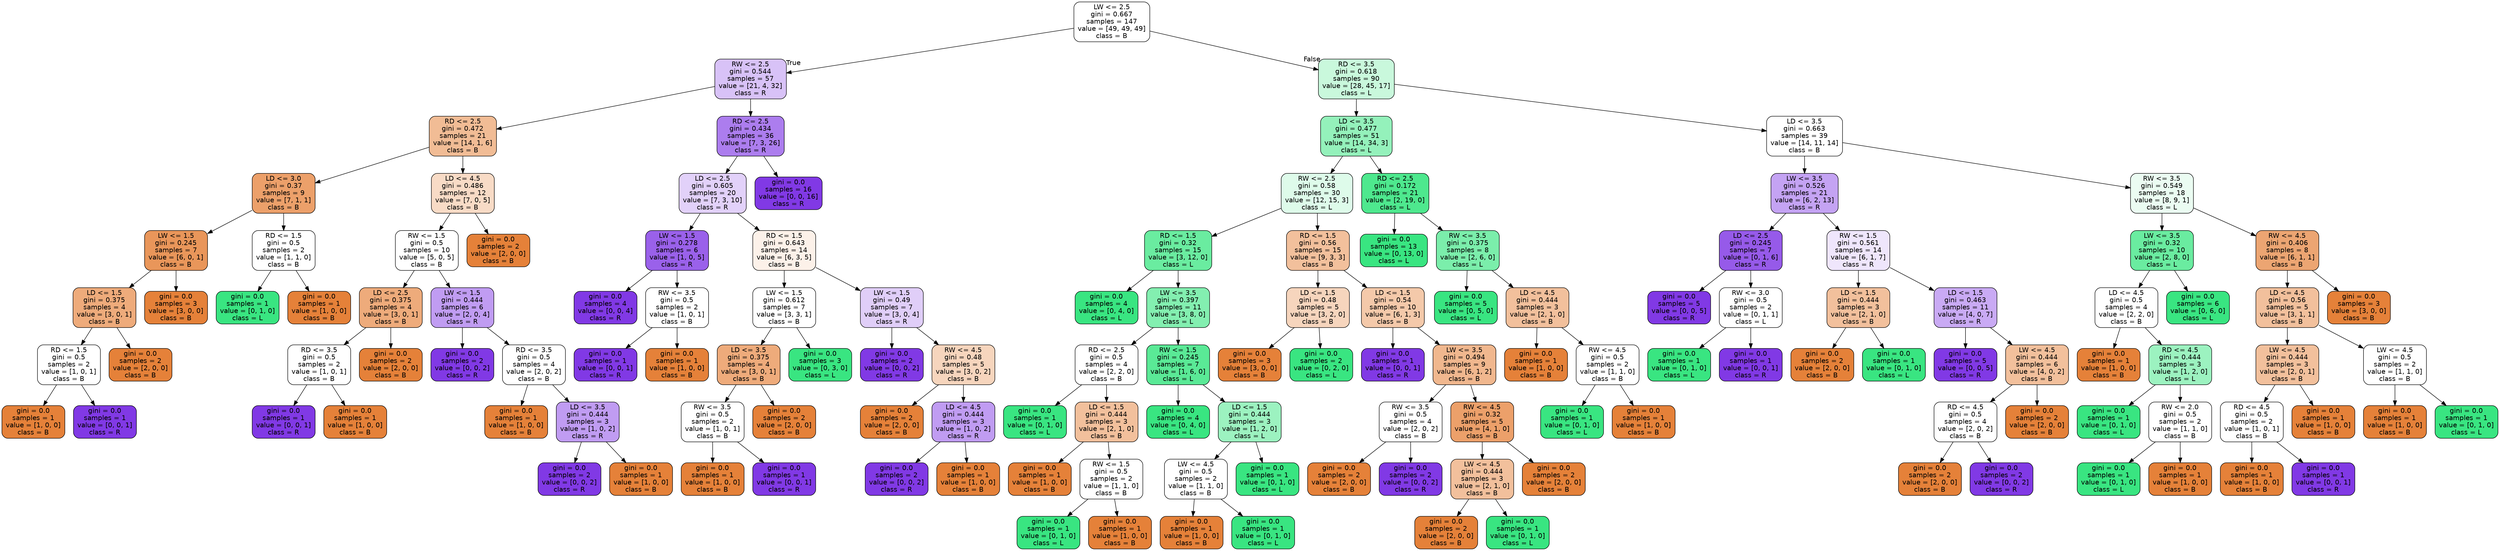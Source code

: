 digraph Tree {
node [shape=box, style="filled, rounded", color="black", fontname=helvetica] ;
edge [fontname=helvetica] ;
0 [label="LW <= 2.5\ngini = 0.667\nsamples = 147\nvalue = [49, 49, 49]\nclass = B", fillcolor="#ffffff"] ;
1 [label="RW <= 2.5\ngini = 0.544\nsamples = 57\nvalue = [21, 4, 32]\nclass = R", fillcolor="#d8c2f7"] ;
0 -> 1 [labeldistance=2.5, labelangle=45, headlabel="True"] ;
2 [label="RD <= 2.5\ngini = 0.472\nsamples = 21\nvalue = [14, 1, 6]\nclass = B", fillcolor="#f1bc95"] ;
1 -> 2 ;
3 [label="LD <= 3.0\ngini = 0.37\nsamples = 9\nvalue = [7, 1, 1]\nclass = B", fillcolor="#eca06a"] ;
2 -> 3 ;
4 [label="LW <= 1.5\ngini = 0.245\nsamples = 7\nvalue = [6, 0, 1]\nclass = B", fillcolor="#e9965a"] ;
3 -> 4 ;
5 [label="LD <= 1.5\ngini = 0.375\nsamples = 4\nvalue = [3, 0, 1]\nclass = B", fillcolor="#eeab7b"] ;
4 -> 5 ;
6 [label="RD <= 1.5\ngini = 0.5\nsamples = 2\nvalue = [1, 0, 1]\nclass = B", fillcolor="#ffffff"] ;
5 -> 6 ;
7 [label="gini = 0.0\nsamples = 1\nvalue = [1, 0, 0]\nclass = B", fillcolor="#e58139"] ;
6 -> 7 ;
8 [label="gini = 0.0\nsamples = 1\nvalue = [0, 0, 1]\nclass = R", fillcolor="#8139e5"] ;
6 -> 8 ;
9 [label="gini = 0.0\nsamples = 2\nvalue = [2, 0, 0]\nclass = B", fillcolor="#e58139"] ;
5 -> 9 ;
10 [label="gini = 0.0\nsamples = 3\nvalue = [3, 0, 0]\nclass = B", fillcolor="#e58139"] ;
4 -> 10 ;
11 [label="RD <= 1.5\ngini = 0.5\nsamples = 2\nvalue = [1, 1, 0]\nclass = B", fillcolor="#ffffff"] ;
3 -> 11 ;
12 [label="gini = 0.0\nsamples = 1\nvalue = [0, 1, 0]\nclass = L", fillcolor="#39e581"] ;
11 -> 12 ;
13 [label="gini = 0.0\nsamples = 1\nvalue = [1, 0, 0]\nclass = B", fillcolor="#e58139"] ;
11 -> 13 ;
14 [label="LD <= 4.5\ngini = 0.486\nsamples = 12\nvalue = [7, 0, 5]\nclass = B", fillcolor="#f8dbc6"] ;
2 -> 14 ;
15 [label="RW <= 1.5\ngini = 0.5\nsamples = 10\nvalue = [5, 0, 5]\nclass = B", fillcolor="#ffffff"] ;
14 -> 15 ;
16 [label="LD <= 2.5\ngini = 0.375\nsamples = 4\nvalue = [3, 0, 1]\nclass = B", fillcolor="#eeab7b"] ;
15 -> 16 ;
17 [label="RD <= 3.5\ngini = 0.5\nsamples = 2\nvalue = [1, 0, 1]\nclass = B", fillcolor="#ffffff"] ;
16 -> 17 ;
18 [label="gini = 0.0\nsamples = 1\nvalue = [0, 0, 1]\nclass = R", fillcolor="#8139e5"] ;
17 -> 18 ;
19 [label="gini = 0.0\nsamples = 1\nvalue = [1, 0, 0]\nclass = B", fillcolor="#e58139"] ;
17 -> 19 ;
20 [label="gini = 0.0\nsamples = 2\nvalue = [2, 0, 0]\nclass = B", fillcolor="#e58139"] ;
16 -> 20 ;
21 [label="LW <= 1.5\ngini = 0.444\nsamples = 6\nvalue = [2, 0, 4]\nclass = R", fillcolor="#c09cf2"] ;
15 -> 21 ;
22 [label="gini = 0.0\nsamples = 2\nvalue = [0, 0, 2]\nclass = R", fillcolor="#8139e5"] ;
21 -> 22 ;
23 [label="RD <= 3.5\ngini = 0.5\nsamples = 4\nvalue = [2, 0, 2]\nclass = B", fillcolor="#ffffff"] ;
21 -> 23 ;
24 [label="gini = 0.0\nsamples = 1\nvalue = [1, 0, 0]\nclass = B", fillcolor="#e58139"] ;
23 -> 24 ;
25 [label="LD <= 3.5\ngini = 0.444\nsamples = 3\nvalue = [1, 0, 2]\nclass = R", fillcolor="#c09cf2"] ;
23 -> 25 ;
26 [label="gini = 0.0\nsamples = 2\nvalue = [0, 0, 2]\nclass = R", fillcolor="#8139e5"] ;
25 -> 26 ;
27 [label="gini = 0.0\nsamples = 1\nvalue = [1, 0, 0]\nclass = B", fillcolor="#e58139"] ;
25 -> 27 ;
28 [label="gini = 0.0\nsamples = 2\nvalue = [2, 0, 0]\nclass = B", fillcolor="#e58139"] ;
14 -> 28 ;
29 [label="RD <= 2.5\ngini = 0.434\nsamples = 36\nvalue = [7, 3, 26]\nclass = R", fillcolor="#ac7dee"] ;
1 -> 29 ;
30 [label="LD <= 2.5\ngini = 0.605\nsamples = 20\nvalue = [7, 3, 10]\nclass = R", fillcolor="#e2d1f9"] ;
29 -> 30 ;
31 [label="LW <= 1.5\ngini = 0.278\nsamples = 6\nvalue = [1, 0, 5]\nclass = R", fillcolor="#9a61ea"] ;
30 -> 31 ;
32 [label="gini = 0.0\nsamples = 4\nvalue = [0, 0, 4]\nclass = R", fillcolor="#8139e5"] ;
31 -> 32 ;
33 [label="RW <= 3.5\ngini = 0.5\nsamples = 2\nvalue = [1, 0, 1]\nclass = B", fillcolor="#ffffff"] ;
31 -> 33 ;
34 [label="gini = 0.0\nsamples = 1\nvalue = [0, 0, 1]\nclass = R", fillcolor="#8139e5"] ;
33 -> 34 ;
35 [label="gini = 0.0\nsamples = 1\nvalue = [1, 0, 0]\nclass = B", fillcolor="#e58139"] ;
33 -> 35 ;
36 [label="RD <= 1.5\ngini = 0.643\nsamples = 14\nvalue = [6, 3, 5]\nclass = B", fillcolor="#fcf1e9"] ;
30 -> 36 ;
37 [label="LW <= 1.5\ngini = 0.612\nsamples = 7\nvalue = [3, 3, 1]\nclass = B", fillcolor="#ffffff"] ;
36 -> 37 ;
38 [label="LD <= 3.5\ngini = 0.375\nsamples = 4\nvalue = [3, 0, 1]\nclass = B", fillcolor="#eeab7b"] ;
37 -> 38 ;
39 [label="RW <= 3.5\ngini = 0.5\nsamples = 2\nvalue = [1, 0, 1]\nclass = B", fillcolor="#ffffff"] ;
38 -> 39 ;
40 [label="gini = 0.0\nsamples = 1\nvalue = [1, 0, 0]\nclass = B", fillcolor="#e58139"] ;
39 -> 40 ;
41 [label="gini = 0.0\nsamples = 1\nvalue = [0, 0, 1]\nclass = R", fillcolor="#8139e5"] ;
39 -> 41 ;
42 [label="gini = 0.0\nsamples = 2\nvalue = [2, 0, 0]\nclass = B", fillcolor="#e58139"] ;
38 -> 42 ;
43 [label="gini = 0.0\nsamples = 3\nvalue = [0, 3, 0]\nclass = L", fillcolor="#39e581"] ;
37 -> 43 ;
44 [label="LW <= 1.5\ngini = 0.49\nsamples = 7\nvalue = [3, 0, 4]\nclass = R", fillcolor="#e0cef8"] ;
36 -> 44 ;
45 [label="gini = 0.0\nsamples = 2\nvalue = [0, 0, 2]\nclass = R", fillcolor="#8139e5"] ;
44 -> 45 ;
46 [label="RW <= 4.5\ngini = 0.48\nsamples = 5\nvalue = [3, 0, 2]\nclass = B", fillcolor="#f6d5bd"] ;
44 -> 46 ;
47 [label="gini = 0.0\nsamples = 2\nvalue = [2, 0, 0]\nclass = B", fillcolor="#e58139"] ;
46 -> 47 ;
48 [label="LD <= 4.5\ngini = 0.444\nsamples = 3\nvalue = [1, 0, 2]\nclass = R", fillcolor="#c09cf2"] ;
46 -> 48 ;
49 [label="gini = 0.0\nsamples = 2\nvalue = [0, 0, 2]\nclass = R", fillcolor="#8139e5"] ;
48 -> 49 ;
50 [label="gini = 0.0\nsamples = 1\nvalue = [1, 0, 0]\nclass = B", fillcolor="#e58139"] ;
48 -> 50 ;
51 [label="gini = 0.0\nsamples = 16\nvalue = [0, 0, 16]\nclass = R", fillcolor="#8139e5"] ;
29 -> 51 ;
52 [label="RD <= 3.5\ngini = 0.618\nsamples = 90\nvalue = [28, 45, 17]\nclass = L", fillcolor="#c9f8dc"] ;
0 -> 52 [labeldistance=2.5, labelangle=-45, headlabel="False"] ;
53 [label="LD <= 3.5\ngini = 0.477\nsamples = 51\nvalue = [14, 34, 3]\nclass = L", fillcolor="#94f1bb"] ;
52 -> 53 ;
54 [label="RW <= 2.5\ngini = 0.58\nsamples = 30\nvalue = [12, 15, 3]\nclass = L", fillcolor="#defbea"] ;
53 -> 54 ;
55 [label="RD <= 1.5\ngini = 0.32\nsamples = 15\nvalue = [3, 12, 0]\nclass = L", fillcolor="#6aeca0"] ;
54 -> 55 ;
56 [label="gini = 0.0\nsamples = 4\nvalue = [0, 4, 0]\nclass = L", fillcolor="#39e581"] ;
55 -> 56 ;
57 [label="LW <= 3.5\ngini = 0.397\nsamples = 11\nvalue = [3, 8, 0]\nclass = L", fillcolor="#83efb0"] ;
55 -> 57 ;
58 [label="RD <= 2.5\ngini = 0.5\nsamples = 4\nvalue = [2, 2, 0]\nclass = B", fillcolor="#ffffff"] ;
57 -> 58 ;
59 [label="gini = 0.0\nsamples = 1\nvalue = [0, 1, 0]\nclass = L", fillcolor="#39e581"] ;
58 -> 59 ;
60 [label="LD <= 1.5\ngini = 0.444\nsamples = 3\nvalue = [2, 1, 0]\nclass = B", fillcolor="#f2c09c"] ;
58 -> 60 ;
61 [label="gini = 0.0\nsamples = 1\nvalue = [1, 0, 0]\nclass = B", fillcolor="#e58139"] ;
60 -> 61 ;
62 [label="RW <= 1.5\ngini = 0.5\nsamples = 2\nvalue = [1, 1, 0]\nclass = B", fillcolor="#ffffff"] ;
60 -> 62 ;
63 [label="gini = 0.0\nsamples = 1\nvalue = [0, 1, 0]\nclass = L", fillcolor="#39e581"] ;
62 -> 63 ;
64 [label="gini = 0.0\nsamples = 1\nvalue = [1, 0, 0]\nclass = B", fillcolor="#e58139"] ;
62 -> 64 ;
65 [label="RW <= 1.5\ngini = 0.245\nsamples = 7\nvalue = [1, 6, 0]\nclass = L", fillcolor="#5ae996"] ;
57 -> 65 ;
66 [label="gini = 0.0\nsamples = 4\nvalue = [0, 4, 0]\nclass = L", fillcolor="#39e581"] ;
65 -> 66 ;
67 [label="LD <= 1.5\ngini = 0.444\nsamples = 3\nvalue = [1, 2, 0]\nclass = L", fillcolor="#9cf2c0"] ;
65 -> 67 ;
68 [label="LW <= 4.5\ngini = 0.5\nsamples = 2\nvalue = [1, 1, 0]\nclass = B", fillcolor="#ffffff"] ;
67 -> 68 ;
69 [label="gini = 0.0\nsamples = 1\nvalue = [1, 0, 0]\nclass = B", fillcolor="#e58139"] ;
68 -> 69 ;
70 [label="gini = 0.0\nsamples = 1\nvalue = [0, 1, 0]\nclass = L", fillcolor="#39e581"] ;
68 -> 70 ;
71 [label="gini = 0.0\nsamples = 1\nvalue = [0, 1, 0]\nclass = L", fillcolor="#39e581"] ;
67 -> 71 ;
72 [label="RD <= 1.5\ngini = 0.56\nsamples = 15\nvalue = [9, 3, 3]\nclass = B", fillcolor="#f2c09c"] ;
54 -> 72 ;
73 [label="LD <= 1.5\ngini = 0.48\nsamples = 5\nvalue = [3, 2, 0]\nclass = B", fillcolor="#f6d5bd"] ;
72 -> 73 ;
74 [label="gini = 0.0\nsamples = 3\nvalue = [3, 0, 0]\nclass = B", fillcolor="#e58139"] ;
73 -> 74 ;
75 [label="gini = 0.0\nsamples = 2\nvalue = [0, 2, 0]\nclass = L", fillcolor="#39e581"] ;
73 -> 75 ;
76 [label="LD <= 1.5\ngini = 0.54\nsamples = 10\nvalue = [6, 1, 3]\nclass = B", fillcolor="#f4c9aa"] ;
72 -> 76 ;
77 [label="gini = 0.0\nsamples = 1\nvalue = [0, 0, 1]\nclass = R", fillcolor="#8139e5"] ;
76 -> 77 ;
78 [label="LW <= 3.5\ngini = 0.494\nsamples = 9\nvalue = [6, 1, 2]\nclass = B", fillcolor="#f0b78e"] ;
76 -> 78 ;
79 [label="RW <= 3.5\ngini = 0.5\nsamples = 4\nvalue = [2, 0, 2]\nclass = B", fillcolor="#ffffff"] ;
78 -> 79 ;
80 [label="gini = 0.0\nsamples = 2\nvalue = [2, 0, 0]\nclass = B", fillcolor="#e58139"] ;
79 -> 80 ;
81 [label="gini = 0.0\nsamples = 2\nvalue = [0, 0, 2]\nclass = R", fillcolor="#8139e5"] ;
79 -> 81 ;
82 [label="RW <= 4.5\ngini = 0.32\nsamples = 5\nvalue = [4, 1, 0]\nclass = B", fillcolor="#eca06a"] ;
78 -> 82 ;
83 [label="LW <= 4.5\ngini = 0.444\nsamples = 3\nvalue = [2, 1, 0]\nclass = B", fillcolor="#f2c09c"] ;
82 -> 83 ;
84 [label="gini = 0.0\nsamples = 2\nvalue = [2, 0, 0]\nclass = B", fillcolor="#e58139"] ;
83 -> 84 ;
85 [label="gini = 0.0\nsamples = 1\nvalue = [0, 1, 0]\nclass = L", fillcolor="#39e581"] ;
83 -> 85 ;
86 [label="gini = 0.0\nsamples = 2\nvalue = [2, 0, 0]\nclass = B", fillcolor="#e58139"] ;
82 -> 86 ;
87 [label="RD <= 2.5\ngini = 0.172\nsamples = 21\nvalue = [2, 19, 0]\nclass = L", fillcolor="#4ee88e"] ;
53 -> 87 ;
88 [label="gini = 0.0\nsamples = 13\nvalue = [0, 13, 0]\nclass = L", fillcolor="#39e581"] ;
87 -> 88 ;
89 [label="RW <= 3.5\ngini = 0.375\nsamples = 8\nvalue = [2, 6, 0]\nclass = L", fillcolor="#7beeab"] ;
87 -> 89 ;
90 [label="gini = 0.0\nsamples = 5\nvalue = [0, 5, 0]\nclass = L", fillcolor="#39e581"] ;
89 -> 90 ;
91 [label="LD <= 4.5\ngini = 0.444\nsamples = 3\nvalue = [2, 1, 0]\nclass = B", fillcolor="#f2c09c"] ;
89 -> 91 ;
92 [label="gini = 0.0\nsamples = 1\nvalue = [1, 0, 0]\nclass = B", fillcolor="#e58139"] ;
91 -> 92 ;
93 [label="RW <= 4.5\ngini = 0.5\nsamples = 2\nvalue = [1, 1, 0]\nclass = B", fillcolor="#ffffff"] ;
91 -> 93 ;
94 [label="gini = 0.0\nsamples = 1\nvalue = [0, 1, 0]\nclass = L", fillcolor="#39e581"] ;
93 -> 94 ;
95 [label="gini = 0.0\nsamples = 1\nvalue = [1, 0, 0]\nclass = B", fillcolor="#e58139"] ;
93 -> 95 ;
96 [label="LD <= 3.5\ngini = 0.663\nsamples = 39\nvalue = [14, 11, 14]\nclass = B", fillcolor="#ffffff"] ;
52 -> 96 ;
97 [label="LW <= 3.5\ngini = 0.526\nsamples = 21\nvalue = [6, 2, 13]\nclass = R", fillcolor="#c4a3f3"] ;
96 -> 97 ;
98 [label="LD <= 2.5\ngini = 0.245\nsamples = 7\nvalue = [0, 1, 6]\nclass = R", fillcolor="#965ae9"] ;
97 -> 98 ;
99 [label="gini = 0.0\nsamples = 5\nvalue = [0, 0, 5]\nclass = R", fillcolor="#8139e5"] ;
98 -> 99 ;
100 [label="RW <= 3.0\ngini = 0.5\nsamples = 2\nvalue = [0, 1, 1]\nclass = L", fillcolor="#ffffff"] ;
98 -> 100 ;
101 [label="gini = 0.0\nsamples = 1\nvalue = [0, 1, 0]\nclass = L", fillcolor="#39e581"] ;
100 -> 101 ;
102 [label="gini = 0.0\nsamples = 1\nvalue = [0, 0, 1]\nclass = R", fillcolor="#8139e5"] ;
100 -> 102 ;
103 [label="RW <= 1.5\ngini = 0.561\nsamples = 14\nvalue = [6, 1, 7]\nclass = R", fillcolor="#efe6fc"] ;
97 -> 103 ;
104 [label="LD <= 1.5\ngini = 0.444\nsamples = 3\nvalue = [2, 1, 0]\nclass = B", fillcolor="#f2c09c"] ;
103 -> 104 ;
105 [label="gini = 0.0\nsamples = 2\nvalue = [2, 0, 0]\nclass = B", fillcolor="#e58139"] ;
104 -> 105 ;
106 [label="gini = 0.0\nsamples = 1\nvalue = [0, 1, 0]\nclass = L", fillcolor="#39e581"] ;
104 -> 106 ;
107 [label="LD <= 1.5\ngini = 0.463\nsamples = 11\nvalue = [4, 0, 7]\nclass = R", fillcolor="#c9aaf4"] ;
103 -> 107 ;
108 [label="gini = 0.0\nsamples = 5\nvalue = [0, 0, 5]\nclass = R", fillcolor="#8139e5"] ;
107 -> 108 ;
109 [label="LW <= 4.5\ngini = 0.444\nsamples = 6\nvalue = [4, 0, 2]\nclass = B", fillcolor="#f2c09c"] ;
107 -> 109 ;
110 [label="RD <= 4.5\ngini = 0.5\nsamples = 4\nvalue = [2, 0, 2]\nclass = B", fillcolor="#ffffff"] ;
109 -> 110 ;
111 [label="gini = 0.0\nsamples = 2\nvalue = [2, 0, 0]\nclass = B", fillcolor="#e58139"] ;
110 -> 111 ;
112 [label="gini = 0.0\nsamples = 2\nvalue = [0, 0, 2]\nclass = R", fillcolor="#8139e5"] ;
110 -> 112 ;
113 [label="gini = 0.0\nsamples = 2\nvalue = [2, 0, 0]\nclass = B", fillcolor="#e58139"] ;
109 -> 113 ;
114 [label="RW <= 3.5\ngini = 0.549\nsamples = 18\nvalue = [8, 9, 1]\nclass = L", fillcolor="#ebfcf2"] ;
96 -> 114 ;
115 [label="LW <= 3.5\ngini = 0.32\nsamples = 10\nvalue = [2, 8, 0]\nclass = L", fillcolor="#6aeca0"] ;
114 -> 115 ;
116 [label="LD <= 4.5\ngini = 0.5\nsamples = 4\nvalue = [2, 2, 0]\nclass = B", fillcolor="#ffffff"] ;
115 -> 116 ;
117 [label="gini = 0.0\nsamples = 1\nvalue = [1, 0, 0]\nclass = B", fillcolor="#e58139"] ;
116 -> 117 ;
118 [label="RD <= 4.5\ngini = 0.444\nsamples = 3\nvalue = [1, 2, 0]\nclass = L", fillcolor="#9cf2c0"] ;
116 -> 118 ;
119 [label="gini = 0.0\nsamples = 1\nvalue = [0, 1, 0]\nclass = L", fillcolor="#39e581"] ;
118 -> 119 ;
120 [label="RW <= 2.0\ngini = 0.5\nsamples = 2\nvalue = [1, 1, 0]\nclass = B", fillcolor="#ffffff"] ;
118 -> 120 ;
121 [label="gini = 0.0\nsamples = 1\nvalue = [0, 1, 0]\nclass = L", fillcolor="#39e581"] ;
120 -> 121 ;
122 [label="gini = 0.0\nsamples = 1\nvalue = [1, 0, 0]\nclass = B", fillcolor="#e58139"] ;
120 -> 122 ;
123 [label="gini = 0.0\nsamples = 6\nvalue = [0, 6, 0]\nclass = L", fillcolor="#39e581"] ;
115 -> 123 ;
124 [label="RW <= 4.5\ngini = 0.406\nsamples = 8\nvalue = [6, 1, 1]\nclass = B", fillcolor="#eca572"] ;
114 -> 124 ;
125 [label="LD <= 4.5\ngini = 0.56\nsamples = 5\nvalue = [3, 1, 1]\nclass = B", fillcolor="#f2c09c"] ;
124 -> 125 ;
126 [label="LW <= 4.5\ngini = 0.444\nsamples = 3\nvalue = [2, 0, 1]\nclass = B", fillcolor="#f2c09c"] ;
125 -> 126 ;
127 [label="RD <= 4.5\ngini = 0.5\nsamples = 2\nvalue = [1, 0, 1]\nclass = B", fillcolor="#ffffff"] ;
126 -> 127 ;
128 [label="gini = 0.0\nsamples = 1\nvalue = [1, 0, 0]\nclass = B", fillcolor="#e58139"] ;
127 -> 128 ;
129 [label="gini = 0.0\nsamples = 1\nvalue = [0, 0, 1]\nclass = R", fillcolor="#8139e5"] ;
127 -> 129 ;
130 [label="gini = 0.0\nsamples = 1\nvalue = [1, 0, 0]\nclass = B", fillcolor="#e58139"] ;
126 -> 130 ;
131 [label="LW <= 4.5\ngini = 0.5\nsamples = 2\nvalue = [1, 1, 0]\nclass = B", fillcolor="#ffffff"] ;
125 -> 131 ;
132 [label="gini = 0.0\nsamples = 1\nvalue = [1, 0, 0]\nclass = B", fillcolor="#e58139"] ;
131 -> 132 ;
133 [label="gini = 0.0\nsamples = 1\nvalue = [0, 1, 0]\nclass = L", fillcolor="#39e581"] ;
131 -> 133 ;
134 [label="gini = 0.0\nsamples = 3\nvalue = [3, 0, 0]\nclass = B", fillcolor="#e58139"] ;
124 -> 134 ;
}